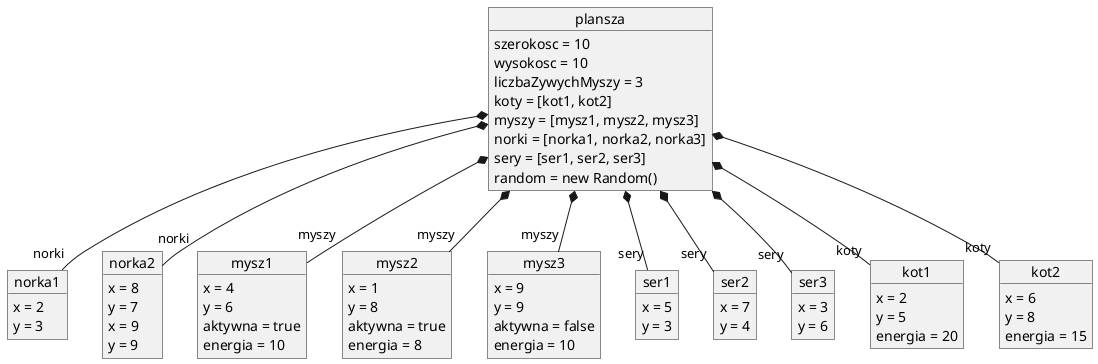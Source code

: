 @startuml

object plansza {
    szerokosc = 10
    wysokosc = 10
    liczbaZywychMyszy = 3
    koty = [kot1, kot2]
    myszy = [mysz1, mysz2, mysz3]
    norki = [norka1, norka2, norka3]
    sery = [ser1, ser2, ser3]
    random = new Random()
}

object norka1 {
    x = 2
    y = 3
}

object norka2 {
    x = 8
    y = 7
}
object norka2 {
    x = 9
    y = 9
}

object mysz1 {
    x = 4
    y = 6
    aktywna = true
    energia = 10
}

object mysz2 {
    x = 1
    y = 8
    aktywna = true
    energia = 8
}

object mysz3 {
    x = 9
    y = 9
    aktywna = false
    energia = 10
}

object ser1 {
    x = 5
    y = 3
}

object ser2 {
    x = 7
    y = 4
}

object ser3 {
    x = 3
    y = 6
}

object kot1 {
    x = 2
    y = 5
    energia = 20
}

object kot2 {
    x = 6
    y = 8
    energia = 15
}

' Relacje kompozycji
plansza *-- "norki" norka1
plansza *-- "norki" norka2
plansza *-- "myszy" mysz1
plansza *-- "myszy" mysz2
plansza *-- "myszy" mysz3
plansza *-- "sery" ser1
plansza *-- "sery" ser2
plansza *-- "sery" ser3
plansza *-- "koty" kot1
plansza *-- "koty" kot2

@enduml